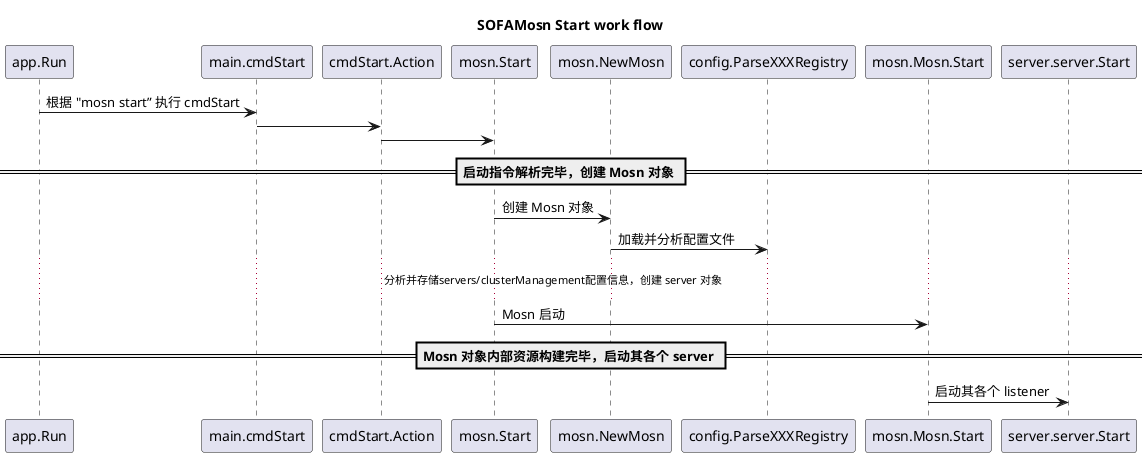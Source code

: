 @startuml
title: SOFAMosn Start work flow

app.Run -> main.cmdStart: 根据 "mosn start” 执行 cmdStart
main.cmdStart -> cmdStart.Action:
cmdStart.Action -> mosn.Start:

== 启动指令解析完毕，创建 Mosn 对象 ==

mosn.Start -> mosn.NewMosn: 创建 Mosn 对象
mosn.NewMosn -> config.ParseXXXRegistry: 加载并分析配置文件

... 分析并存储servers/clusterManagement配置信息，创建 server 对象  ...

mosn.Start -> mosn.Mosn.Start: Mosn 启动

== Mosn 对象内部资源构建完毕，启动其各个 server ==

mosn.Mosn.Start -> server.server.Start: 启动其各个 listener

@enduml
